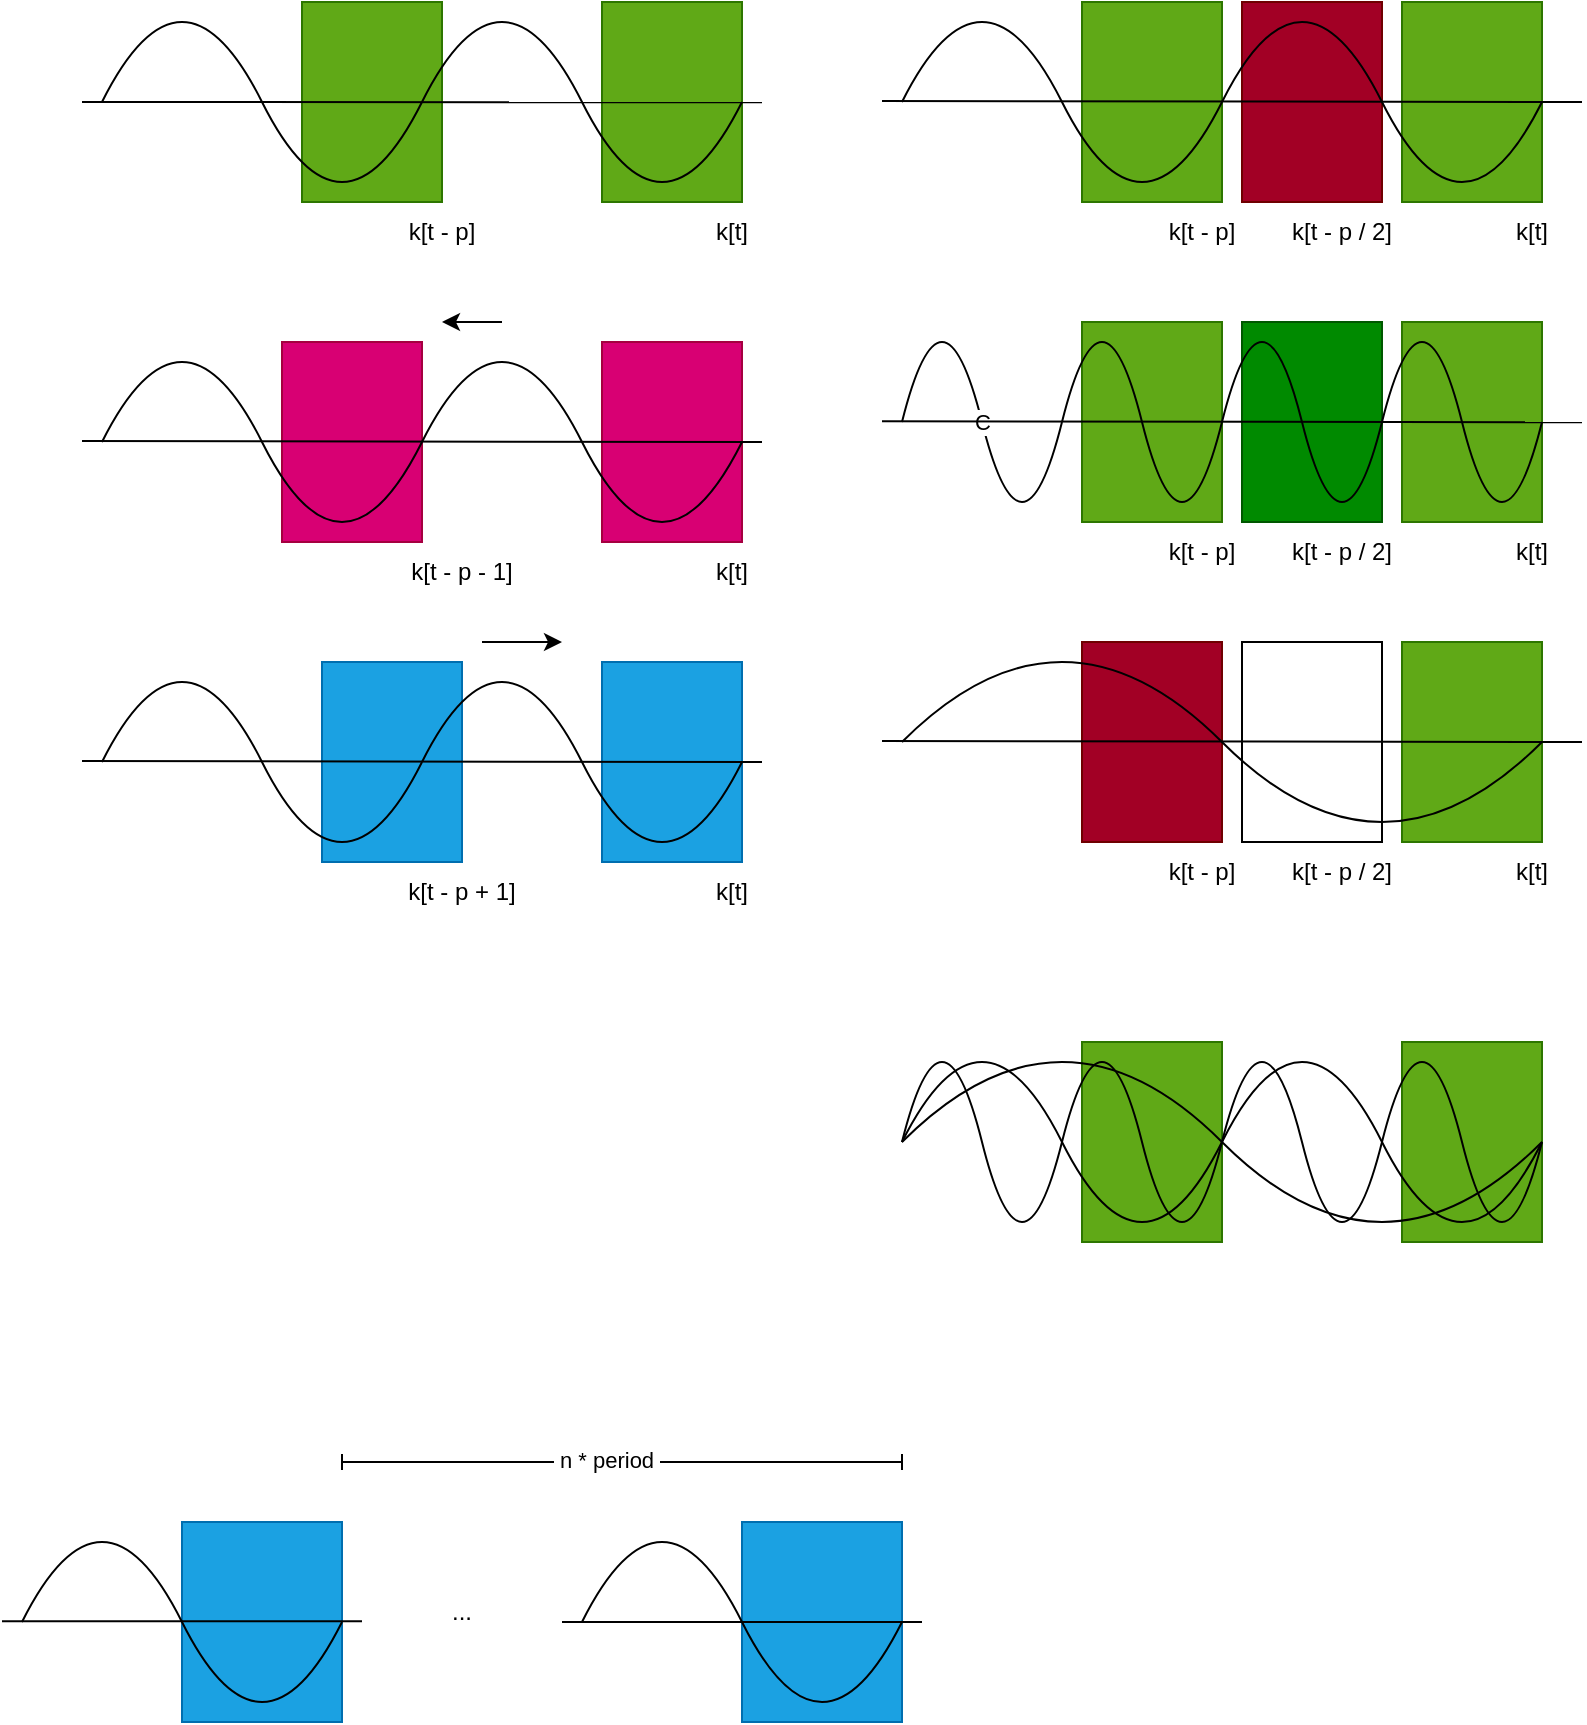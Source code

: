 <mxfile version="26.0.7">
  <diagram name="Page-1" id="ko7VuJzJ6KUx8O6J1-Ry">
    <mxGraphModel dx="1195" dy="768" grid="1" gridSize="10" guides="1" tooltips="1" connect="1" arrows="1" fold="1" page="1" pageScale="1" pageWidth="850" pageHeight="1100" math="0" shadow="0">
      <root>
        <mxCell id="0" />
        <mxCell id="1" parent="0" />
        <mxCell id="-W7K5h5s_xByrImDxTpw-134" value="" style="rounded=0;whiteSpace=wrap;html=1;fillColor=#60a917;fontColor=#ffffff;strokeColor=#2D7600;" vertex="1" parent="1">
          <mxGeometry x="570" y="630" width="70" height="100" as="geometry" />
        </mxCell>
        <mxCell id="-W7K5h5s_xByrImDxTpw-128" value="" style="rounded=0;whiteSpace=wrap;html=1;fillColor=#60a917;fontColor=#ffffff;strokeColor=#2D7600;" vertex="1" parent="1">
          <mxGeometry x="730" y="630" width="70" height="100" as="geometry" />
        </mxCell>
        <mxCell id="-W7K5h5s_xByrImDxTpw-107" value="" style="rounded=0;whiteSpace=wrap;html=1;fillColor=#008a00;fontColor=#ffffff;strokeColor=#005700;" vertex="1" parent="1">
          <mxGeometry x="650" y="270" width="70" height="100" as="geometry" />
        </mxCell>
        <mxCell id="-W7K5h5s_xByrImDxTpw-106" value="" style="rounded=0;whiteSpace=wrap;html=1;fillColor=#a20025;fontColor=#ffffff;strokeColor=#6F0000;" vertex="1" parent="1">
          <mxGeometry x="650" y="110" width="70" height="100" as="geometry" />
        </mxCell>
        <mxCell id="-W7K5h5s_xByrImDxTpw-104" value="" style="rounded=0;whiteSpace=wrap;html=1;fillColor=#60a917;fontColor=#ffffff;strokeColor=#2D7600;" vertex="1" parent="1">
          <mxGeometry x="570" y="270" width="70" height="100" as="geometry" />
        </mxCell>
        <mxCell id="-W7K5h5s_xByrImDxTpw-103" value="" style="rounded=0;whiteSpace=wrap;html=1;fillColor=#60a917;fontColor=#ffffff;strokeColor=#2D7600;" vertex="1" parent="1">
          <mxGeometry x="730" y="270" width="70" height="100" as="geometry" />
        </mxCell>
        <mxCell id="-W7K5h5s_xByrImDxTpw-56" value="" style="rounded=0;whiteSpace=wrap;html=1;fillColor=#1ba1e2;fontColor=#ffffff;strokeColor=#006EAF;" vertex="1" parent="1">
          <mxGeometry x="400" y="870" width="80" height="100" as="geometry" />
        </mxCell>
        <mxCell id="-W7K5h5s_xByrImDxTpw-34" value="" style="rounded=0;whiteSpace=wrap;html=1;fillColor=#60a917;fontColor=#ffffff;strokeColor=#2D7600;" vertex="1" parent="1">
          <mxGeometry x="330" y="110" width="70" height="100" as="geometry" />
        </mxCell>
        <mxCell id="-W7K5h5s_xByrImDxTpw-33" value="" style="rounded=0;whiteSpace=wrap;html=1;fillColor=#60a917;fontColor=#ffffff;strokeColor=#2D7600;" vertex="1" parent="1">
          <mxGeometry x="180" y="110" width="70" height="100" as="geometry" />
        </mxCell>
        <mxCell id="-W7K5h5s_xByrImDxTpw-23" value="" style="curved=1;endArrow=none;html=1;rounded=0;endFill=0;" edge="1" parent="1">
          <mxGeometry width="50" height="50" relative="1" as="geometry">
            <mxPoint x="80" y="160" as="sourcePoint" />
            <mxPoint x="240" y="160" as="targetPoint" />
            <Array as="points">
              <mxPoint x="120" y="80" />
              <mxPoint x="200" y="240" />
            </Array>
          </mxGeometry>
        </mxCell>
        <mxCell id="-W7K5h5s_xByrImDxTpw-25" value="" style="curved=1;endArrow=none;html=1;rounded=0;endFill=0;" edge="1" parent="1">
          <mxGeometry width="50" height="50" relative="1" as="geometry">
            <mxPoint x="240" y="160" as="sourcePoint" />
            <mxPoint x="400" y="160" as="targetPoint" />
            <Array as="points">
              <mxPoint x="280" y="80" />
              <mxPoint x="360" y="240" />
            </Array>
          </mxGeometry>
        </mxCell>
        <mxCell id="-W7K5h5s_xByrImDxTpw-35" value="" style="rounded=0;whiteSpace=wrap;html=1;fillColor=#d80073;fontColor=#ffffff;strokeColor=#A50040;" vertex="1" parent="1">
          <mxGeometry x="170" y="280" width="70" height="100" as="geometry" />
        </mxCell>
        <mxCell id="-W7K5h5s_xByrImDxTpw-36" value="" style="rounded=0;whiteSpace=wrap;html=1;fillColor=#d80073;fontColor=#ffffff;strokeColor=#A50040;" vertex="1" parent="1">
          <mxGeometry x="330" y="280" width="70" height="100" as="geometry" />
        </mxCell>
        <mxCell id="-W7K5h5s_xByrImDxTpw-37" value="" style="curved=1;endArrow=none;html=1;rounded=0;endFill=0;" edge="1" parent="1">
          <mxGeometry width="50" height="50" relative="1" as="geometry">
            <mxPoint x="80" y="330" as="sourcePoint" />
            <mxPoint x="240" y="330" as="targetPoint" />
            <Array as="points">
              <mxPoint x="120" y="250" />
              <mxPoint x="200" y="410" />
            </Array>
          </mxGeometry>
        </mxCell>
        <mxCell id="-W7K5h5s_xByrImDxTpw-38" value="" style="endArrow=none;html=1;rounded=0;" edge="1" parent="1">
          <mxGeometry width="50" height="50" relative="1" as="geometry">
            <mxPoint x="70" y="329.5" as="sourcePoint" />
            <mxPoint x="410" y="330" as="targetPoint" />
          </mxGeometry>
        </mxCell>
        <mxCell id="-W7K5h5s_xByrImDxTpw-39" value="" style="curved=1;endArrow=none;html=1;rounded=0;endFill=0;" edge="1" parent="1">
          <mxGeometry width="50" height="50" relative="1" as="geometry">
            <mxPoint x="240" y="330" as="sourcePoint" />
            <mxPoint x="400" y="330" as="targetPoint" />
            <Array as="points">
              <mxPoint x="280" y="250" />
              <mxPoint x="360" y="410" />
            </Array>
          </mxGeometry>
        </mxCell>
        <mxCell id="-W7K5h5s_xByrImDxTpw-41" value="" style="rounded=0;whiteSpace=wrap;html=1;fillColor=#1ba1e2;fontColor=#ffffff;strokeColor=#006EAF;" vertex="1" parent="1">
          <mxGeometry x="190" y="440" width="70" height="100" as="geometry" />
        </mxCell>
        <mxCell id="-W7K5h5s_xByrImDxTpw-42" value="" style="rounded=0;whiteSpace=wrap;html=1;fillColor=#1ba1e2;fontColor=#ffffff;strokeColor=#006EAF;" vertex="1" parent="1">
          <mxGeometry x="330" y="440" width="70" height="100" as="geometry" />
        </mxCell>
        <mxCell id="-W7K5h5s_xByrImDxTpw-43" value="" style="curved=1;endArrow=none;html=1;rounded=0;endFill=0;" edge="1" parent="1">
          <mxGeometry width="50" height="50" relative="1" as="geometry">
            <mxPoint x="80" y="490" as="sourcePoint" />
            <mxPoint x="240" y="490" as="targetPoint" />
            <Array as="points">
              <mxPoint x="120" y="410" />
              <mxPoint x="200" y="570" />
            </Array>
          </mxGeometry>
        </mxCell>
        <mxCell id="-W7K5h5s_xByrImDxTpw-44" value="" style="endArrow=none;html=1;rounded=0;" edge="1" parent="1">
          <mxGeometry width="50" height="50" relative="1" as="geometry">
            <mxPoint x="70" y="489.5" as="sourcePoint" />
            <mxPoint x="410" y="490" as="targetPoint" />
          </mxGeometry>
        </mxCell>
        <mxCell id="-W7K5h5s_xByrImDxTpw-45" value="" style="curved=1;endArrow=none;html=1;rounded=0;endFill=0;" edge="1" parent="1">
          <mxGeometry width="50" height="50" relative="1" as="geometry">
            <mxPoint x="240" y="490" as="sourcePoint" />
            <mxPoint x="400" y="490" as="targetPoint" />
            <Array as="points">
              <mxPoint x="280" y="410" />
              <mxPoint x="360" y="570" />
            </Array>
          </mxGeometry>
        </mxCell>
        <mxCell id="-W7K5h5s_xByrImDxTpw-47" value="" style="endArrow=classic;html=1;rounded=0;" edge="1" parent="1">
          <mxGeometry width="50" height="50" relative="1" as="geometry">
            <mxPoint x="280" y="270" as="sourcePoint" />
            <mxPoint x="250" y="270" as="targetPoint" />
          </mxGeometry>
        </mxCell>
        <mxCell id="-W7K5h5s_xByrImDxTpw-49" value="" style="endArrow=classic;html=1;rounded=0;" edge="1" parent="1">
          <mxGeometry width="50" height="50" relative="1" as="geometry">
            <mxPoint x="270" y="430" as="sourcePoint" />
            <mxPoint x="310" y="430" as="targetPoint" />
          </mxGeometry>
        </mxCell>
        <mxCell id="-W7K5h5s_xByrImDxTpw-50" value="" style="rounded=0;whiteSpace=wrap;html=1;fillColor=#1ba1e2;fontColor=#ffffff;strokeColor=#006EAF;" vertex="1" parent="1">
          <mxGeometry x="120" y="870" width="80" height="100" as="geometry" />
        </mxCell>
        <mxCell id="-W7K5h5s_xByrImDxTpw-52" value="" style="curved=1;endArrow=none;html=1;rounded=0;endFill=0;" edge="1" parent="1">
          <mxGeometry width="50" height="50" relative="1" as="geometry">
            <mxPoint x="40" y="920" as="sourcePoint" />
            <mxPoint x="200" y="920" as="targetPoint" />
            <Array as="points">
              <mxPoint x="80" y="840" />
              <mxPoint x="160" y="1000" />
            </Array>
          </mxGeometry>
        </mxCell>
        <mxCell id="-W7K5h5s_xByrImDxTpw-53" value="" style="endArrow=none;html=1;rounded=0;" edge="1" parent="1">
          <mxGeometry width="50" height="50" relative="1" as="geometry">
            <mxPoint x="310" y="920" as="sourcePoint" />
            <mxPoint x="490" y="920" as="targetPoint" />
          </mxGeometry>
        </mxCell>
        <mxCell id="-W7K5h5s_xByrImDxTpw-58" value="" style="curved=1;endArrow=none;html=1;rounded=0;endFill=0;" edge="1" parent="1">
          <mxGeometry width="50" height="50" relative="1" as="geometry">
            <mxPoint x="320" y="920" as="sourcePoint" />
            <mxPoint x="480" y="920" as="targetPoint" />
            <Array as="points">
              <mxPoint x="360" y="840" />
              <mxPoint x="440" y="1000" />
            </Array>
          </mxGeometry>
        </mxCell>
        <mxCell id="-W7K5h5s_xByrImDxTpw-62" value="" style="endArrow=none;html=1;rounded=0;" edge="1" parent="1">
          <mxGeometry width="50" height="50" relative="1" as="geometry">
            <mxPoint x="30" y="919.62" as="sourcePoint" />
            <mxPoint x="210" y="919.62" as="targetPoint" />
          </mxGeometry>
        </mxCell>
        <mxCell id="-W7K5h5s_xByrImDxTpw-63" value="..." style="text;html=1;align=center;verticalAlign=middle;whiteSpace=wrap;rounded=0;" vertex="1" parent="1">
          <mxGeometry x="230" y="900" width="60" height="30" as="geometry" />
        </mxCell>
        <mxCell id="-W7K5h5s_xByrImDxTpw-64" value="" style="endArrow=baseDash;html=1;rounded=0;startArrow=baseDash;startFill=0;endFill=0;" edge="1" parent="1">
          <mxGeometry width="50" height="50" relative="1" as="geometry">
            <mxPoint x="200" y="840" as="sourcePoint" />
            <mxPoint x="480" y="840" as="targetPoint" />
          </mxGeometry>
        </mxCell>
        <mxCell id="-W7K5h5s_xByrImDxTpw-65" value="&amp;nbsp;n * period&amp;nbsp;" style="edgeLabel;html=1;align=center;verticalAlign=middle;resizable=0;points=[];" vertex="1" connectable="0" parent="-W7K5h5s_xByrImDxTpw-64">
          <mxGeometry x="-0.058" y="1" relative="1" as="geometry">
            <mxPoint as="offset" />
          </mxGeometry>
        </mxCell>
        <mxCell id="-W7K5h5s_xByrImDxTpw-68" value="" style="endArrow=none;html=1;rounded=0;" edge="1" parent="1">
          <mxGeometry width="50" height="50" relative="1" as="geometry">
            <mxPoint x="70" y="160" as="sourcePoint" />
            <mxPoint x="410" y="160.12" as="targetPoint" />
          </mxGeometry>
        </mxCell>
        <mxCell id="-W7K5h5s_xByrImDxTpw-71" value="k[t]" style="text;html=1;align=center;verticalAlign=middle;whiteSpace=wrap;rounded=0;" vertex="1" parent="1">
          <mxGeometry x="380" y="210" width="30" height="30" as="geometry" />
        </mxCell>
        <mxCell id="-W7K5h5s_xByrImDxTpw-72" value="k[t - p]" style="text;html=1;align=center;verticalAlign=middle;whiteSpace=wrap;rounded=0;" vertex="1" parent="1">
          <mxGeometry x="230" y="210" width="40" height="30" as="geometry" />
        </mxCell>
        <mxCell id="-W7K5h5s_xByrImDxTpw-73" value="k[t]" style="text;html=1;align=center;verticalAlign=middle;whiteSpace=wrap;rounded=0;" vertex="1" parent="1">
          <mxGeometry x="380" y="380" width="30" height="30" as="geometry" />
        </mxCell>
        <mxCell id="-W7K5h5s_xByrImDxTpw-74" value="k[t - p - 1]" style="text;html=1;align=center;verticalAlign=middle;whiteSpace=wrap;rounded=0;" vertex="1" parent="1">
          <mxGeometry x="230" y="380" width="60" height="30" as="geometry" />
        </mxCell>
        <mxCell id="-W7K5h5s_xByrImDxTpw-77" value="k[t]" style="text;html=1;align=center;verticalAlign=middle;whiteSpace=wrap;rounded=0;" vertex="1" parent="1">
          <mxGeometry x="380" y="540" width="30" height="30" as="geometry" />
        </mxCell>
        <mxCell id="-W7K5h5s_xByrImDxTpw-78" value="k[t - p + 1]" style="text;html=1;align=center;verticalAlign=middle;whiteSpace=wrap;rounded=0;" vertex="1" parent="1">
          <mxGeometry x="230" y="540" width="60" height="30" as="geometry" />
        </mxCell>
        <mxCell id="-W7K5h5s_xByrImDxTpw-86" value="k[t - p / 2]" style="text;html=1;align=center;verticalAlign=middle;whiteSpace=wrap;rounded=0;" vertex="1" parent="1">
          <mxGeometry x="670" y="210" width="60" height="30" as="geometry" />
        </mxCell>
        <mxCell id="-W7K5h5s_xByrImDxTpw-91" value="" style="rounded=0;whiteSpace=wrap;html=1;fillColor=#60a917;fontColor=#ffffff;strokeColor=#2D7600;" vertex="1" parent="1">
          <mxGeometry x="570" y="110" width="70" height="100" as="geometry" />
        </mxCell>
        <mxCell id="-W7K5h5s_xByrImDxTpw-92" value="" style="rounded=0;whiteSpace=wrap;html=1;fillColor=#60a917;fontColor=#ffffff;strokeColor=#2D7600;" vertex="1" parent="1">
          <mxGeometry x="730" y="110" width="70" height="100" as="geometry" />
        </mxCell>
        <mxCell id="-W7K5h5s_xByrImDxTpw-93" value="" style="curved=1;endArrow=none;html=1;rounded=0;endFill=0;" edge="1" parent="1">
          <mxGeometry width="50" height="50" relative="1" as="geometry">
            <mxPoint x="720" y="320" as="sourcePoint" />
            <mxPoint x="800" y="320" as="targetPoint" />
            <Array as="points">
              <mxPoint x="740" y="240" />
              <mxPoint x="780" y="400" />
            </Array>
          </mxGeometry>
        </mxCell>
        <mxCell id="-W7K5h5s_xByrImDxTpw-94" value="" style="endArrow=none;html=1;rounded=0;" edge="1" parent="1">
          <mxGeometry width="50" height="50" relative="1" as="geometry">
            <mxPoint x="470" y="159.5" as="sourcePoint" />
            <mxPoint x="820" y="160" as="targetPoint" />
          </mxGeometry>
        </mxCell>
        <mxCell id="-W7K5h5s_xByrImDxTpw-95" value="" style="curved=1;endArrow=none;html=1;rounded=0;endFill=0;" edge="1" parent="1">
          <mxGeometry width="50" height="50" relative="1" as="geometry">
            <mxPoint x="640" y="160" as="sourcePoint" />
            <mxPoint x="800" y="160" as="targetPoint" />
            <Array as="points">
              <mxPoint x="680" y="80" />
              <mxPoint x="760" y="240" />
            </Array>
          </mxGeometry>
        </mxCell>
        <mxCell id="-W7K5h5s_xByrImDxTpw-97" value="k[t]" style="text;html=1;align=center;verticalAlign=middle;whiteSpace=wrap;rounded=0;" vertex="1" parent="1">
          <mxGeometry x="780" y="210" width="30" height="30" as="geometry" />
        </mxCell>
        <mxCell id="-W7K5h5s_xByrImDxTpw-98" value="k[t - p]" style="text;html=1;align=center;verticalAlign=middle;whiteSpace=wrap;rounded=0;" vertex="1" parent="1">
          <mxGeometry x="600" y="210" width="60" height="30" as="geometry" />
        </mxCell>
        <mxCell id="-W7K5h5s_xByrImDxTpw-99" value="" style="curved=1;endArrow=none;html=1;rounded=0;endFill=0;fontStyle=2" edge="1" parent="1">
          <mxGeometry width="50" height="50" relative="1" as="geometry">
            <mxPoint x="640" y="680" as="sourcePoint" />
            <mxPoint x="800" y="680" as="targetPoint" />
            <Array as="points">
              <mxPoint x="680" y="600" />
              <mxPoint x="760" y="760" />
            </Array>
          </mxGeometry>
        </mxCell>
        <mxCell id="-W7K5h5s_xByrImDxTpw-100" value="" style="curved=1;endArrow=none;html=1;rounded=0;endFill=0;" edge="1" parent="1">
          <mxGeometry width="50" height="50" relative="1" as="geometry">
            <mxPoint x="640" y="320" as="sourcePoint" />
            <mxPoint x="720" y="320" as="targetPoint" />
            <Array as="points">
              <mxPoint x="660" y="240" />
              <mxPoint x="700" y="400" />
            </Array>
          </mxGeometry>
        </mxCell>
        <mxCell id="-W7K5h5s_xByrImDxTpw-101" value="" style="curved=1;endArrow=none;html=1;rounded=0;endFill=0;" edge="1" parent="1">
          <mxGeometry width="50" height="50" relative="1" as="geometry">
            <mxPoint x="560" y="320" as="sourcePoint" />
            <mxPoint x="640" y="320" as="targetPoint" />
            <Array as="points">
              <mxPoint x="580" y="240" />
              <mxPoint x="620" y="400" />
            </Array>
          </mxGeometry>
        </mxCell>
        <mxCell id="-W7K5h5s_xByrImDxTpw-102" value="C" style="curved=1;endArrow=none;html=1;rounded=0;endFill=0;" edge="1" parent="1">
          <mxGeometry width="50" height="50" relative="1" as="geometry">
            <mxPoint x="480" y="320" as="sourcePoint" />
            <mxPoint x="560" y="320" as="targetPoint" />
            <Array as="points">
              <mxPoint x="500" y="240" />
              <mxPoint x="540" y="400" />
            </Array>
          </mxGeometry>
        </mxCell>
        <mxCell id="-W7K5h5s_xByrImDxTpw-105" value="" style="endArrow=none;html=1;rounded=0;" edge="1" parent="1">
          <mxGeometry width="50" height="50" relative="1" as="geometry">
            <mxPoint x="470" y="319.62" as="sourcePoint" />
            <mxPoint x="820" y="320.12" as="targetPoint" />
          </mxGeometry>
        </mxCell>
        <mxCell id="-W7K5h5s_xByrImDxTpw-108" value="k[t - p / 2]" style="text;html=1;align=center;verticalAlign=middle;whiteSpace=wrap;rounded=0;" vertex="1" parent="1">
          <mxGeometry x="670" y="370" width="60" height="30" as="geometry" />
        </mxCell>
        <mxCell id="-W7K5h5s_xByrImDxTpw-109" value="k[t]" style="text;html=1;align=center;verticalAlign=middle;whiteSpace=wrap;rounded=0;" vertex="1" parent="1">
          <mxGeometry x="780" y="370" width="30" height="30" as="geometry" />
        </mxCell>
        <mxCell id="-W7K5h5s_xByrImDxTpw-110" value="k[t - p]" style="text;html=1;align=center;verticalAlign=middle;whiteSpace=wrap;rounded=0;" vertex="1" parent="1">
          <mxGeometry x="600" y="370" width="60" height="30" as="geometry" />
        </mxCell>
        <mxCell id="-W7K5h5s_xByrImDxTpw-111" value="" style="rounded=0;whiteSpace=wrap;html=1;" vertex="1" parent="1">
          <mxGeometry x="650" y="430" width="70" height="100" as="geometry" />
        </mxCell>
        <mxCell id="-W7K5h5s_xByrImDxTpw-112" value="k[t - p / 2]" style="text;html=1;align=center;verticalAlign=middle;whiteSpace=wrap;rounded=0;" vertex="1" parent="1">
          <mxGeometry x="670" y="530" width="60" height="30" as="geometry" />
        </mxCell>
        <mxCell id="-W7K5h5s_xByrImDxTpw-113" value="" style="rounded=0;whiteSpace=wrap;html=1;fillColor=#a20025;fontColor=#ffffff;strokeColor=#6F0000;" vertex="1" parent="1">
          <mxGeometry x="570" y="430" width="70" height="100" as="geometry" />
        </mxCell>
        <mxCell id="-W7K5h5s_xByrImDxTpw-114" value="" style="rounded=0;whiteSpace=wrap;html=1;fillColor=#60a917;fontColor=#ffffff;strokeColor=#2D7600;" vertex="1" parent="1">
          <mxGeometry x="730" y="430" width="70" height="100" as="geometry" />
        </mxCell>
        <mxCell id="-W7K5h5s_xByrImDxTpw-115" value="" style="endArrow=none;html=1;rounded=0;" edge="1" parent="1">
          <mxGeometry width="50" height="50" relative="1" as="geometry">
            <mxPoint x="470" y="479.5" as="sourcePoint" />
            <mxPoint x="820" y="480" as="targetPoint" />
          </mxGeometry>
        </mxCell>
        <mxCell id="-W7K5h5s_xByrImDxTpw-118" value="k[t]" style="text;html=1;align=center;verticalAlign=middle;whiteSpace=wrap;rounded=0;" vertex="1" parent="1">
          <mxGeometry x="780" y="530" width="30" height="30" as="geometry" />
        </mxCell>
        <mxCell id="-W7K5h5s_xByrImDxTpw-119" value="k[t - p]" style="text;html=1;align=center;verticalAlign=middle;whiteSpace=wrap;rounded=0;" vertex="1" parent="1">
          <mxGeometry x="600" y="530" width="60" height="30" as="geometry" />
        </mxCell>
        <mxCell id="-W7K5h5s_xByrImDxTpw-120" value="" style="curved=1;endArrow=none;html=1;rounded=0;endFill=0;" edge="1" parent="1">
          <mxGeometry width="50" height="50" relative="1" as="geometry">
            <mxPoint x="480" y="480" as="sourcePoint" />
            <mxPoint x="800" y="480" as="targetPoint" />
            <Array as="points">
              <mxPoint x="560" y="400" />
              <mxPoint x="720" y="560" />
            </Array>
          </mxGeometry>
        </mxCell>
        <mxCell id="-W7K5h5s_xByrImDxTpw-121" value="" style="curved=1;endArrow=none;html=1;rounded=0;endFill=0;" edge="1" parent="1">
          <mxGeometry width="50" height="50" relative="1" as="geometry">
            <mxPoint x="480" y="680" as="sourcePoint" />
            <mxPoint x="800" y="680" as="targetPoint" />
            <Array as="points">
              <mxPoint x="560" y="600" />
              <mxPoint x="720" y="760" />
            </Array>
          </mxGeometry>
        </mxCell>
        <mxCell id="-W7K5h5s_xByrImDxTpw-122" value="" style="curved=1;endArrow=none;html=1;rounded=0;endFill=0;" edge="1" parent="1">
          <mxGeometry width="50" height="50" relative="1" as="geometry">
            <mxPoint x="720" y="680" as="sourcePoint" />
            <mxPoint x="800" y="680" as="targetPoint" />
            <Array as="points">
              <mxPoint x="740" y="600" />
              <mxPoint x="780" y="760" />
            </Array>
          </mxGeometry>
        </mxCell>
        <mxCell id="-W7K5h5s_xByrImDxTpw-123" value="" style="curved=1;endArrow=none;html=1;rounded=0;endFill=0;" edge="1" parent="1">
          <mxGeometry width="50" height="50" relative="1" as="geometry">
            <mxPoint x="640" y="680" as="sourcePoint" />
            <mxPoint x="720" y="680" as="targetPoint" />
            <Array as="points">
              <mxPoint x="660" y="600" />
              <mxPoint x="700" y="760" />
            </Array>
          </mxGeometry>
        </mxCell>
        <mxCell id="-W7K5h5s_xByrImDxTpw-124" value="" style="curved=1;endArrow=none;html=1;rounded=0;endFill=0;" edge="1" parent="1">
          <mxGeometry width="50" height="50" relative="1" as="geometry">
            <mxPoint x="560" y="680" as="sourcePoint" />
            <mxPoint x="640" y="680" as="targetPoint" />
            <Array as="points">
              <mxPoint x="580" y="600" />
              <mxPoint x="620" y="760" />
            </Array>
          </mxGeometry>
        </mxCell>
        <mxCell id="-W7K5h5s_xByrImDxTpw-125" value="" style="curved=1;endArrow=none;html=1;rounded=0;endFill=0;" edge="1" parent="1">
          <mxGeometry width="50" height="50" relative="1" as="geometry">
            <mxPoint x="480" y="680" as="sourcePoint" />
            <mxPoint x="560" y="680" as="targetPoint" />
            <Array as="points">
              <mxPoint x="500" y="600" />
              <mxPoint x="540" y="760" />
            </Array>
          </mxGeometry>
        </mxCell>
        <mxCell id="-W7K5h5s_xByrImDxTpw-126" value="" style="curved=1;endArrow=none;html=1;rounded=0;endFill=0;fontStyle=2" edge="1" parent="1">
          <mxGeometry width="50" height="50" relative="1" as="geometry">
            <mxPoint x="480" y="680" as="sourcePoint" />
            <mxPoint x="640" y="680" as="targetPoint" />
            <Array as="points">
              <mxPoint x="520" y="600" />
              <mxPoint x="600" y="760" />
            </Array>
          </mxGeometry>
        </mxCell>
        <mxCell id="-W7K5h5s_xByrImDxTpw-127" value="" style="curved=1;endArrow=none;html=1;rounded=0;endFill=0;" edge="1" parent="1">
          <mxGeometry width="50" height="50" relative="1" as="geometry">
            <mxPoint x="480" y="160" as="sourcePoint" />
            <mxPoint x="640" y="160" as="targetPoint" />
            <Array as="points">
              <mxPoint x="520" y="80" />
              <mxPoint x="600" y="240" />
            </Array>
          </mxGeometry>
        </mxCell>
      </root>
    </mxGraphModel>
  </diagram>
</mxfile>
